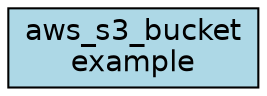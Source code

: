 digraph tfmap {
  rankdir=LR;
  node [shape=box style=filled fillcolor=lightgrey fontname=Helvetica];
  "aws_s3_bucket.example" [label="aws_s3_bucket\nexample" fillcolor="lightblue"];
}
